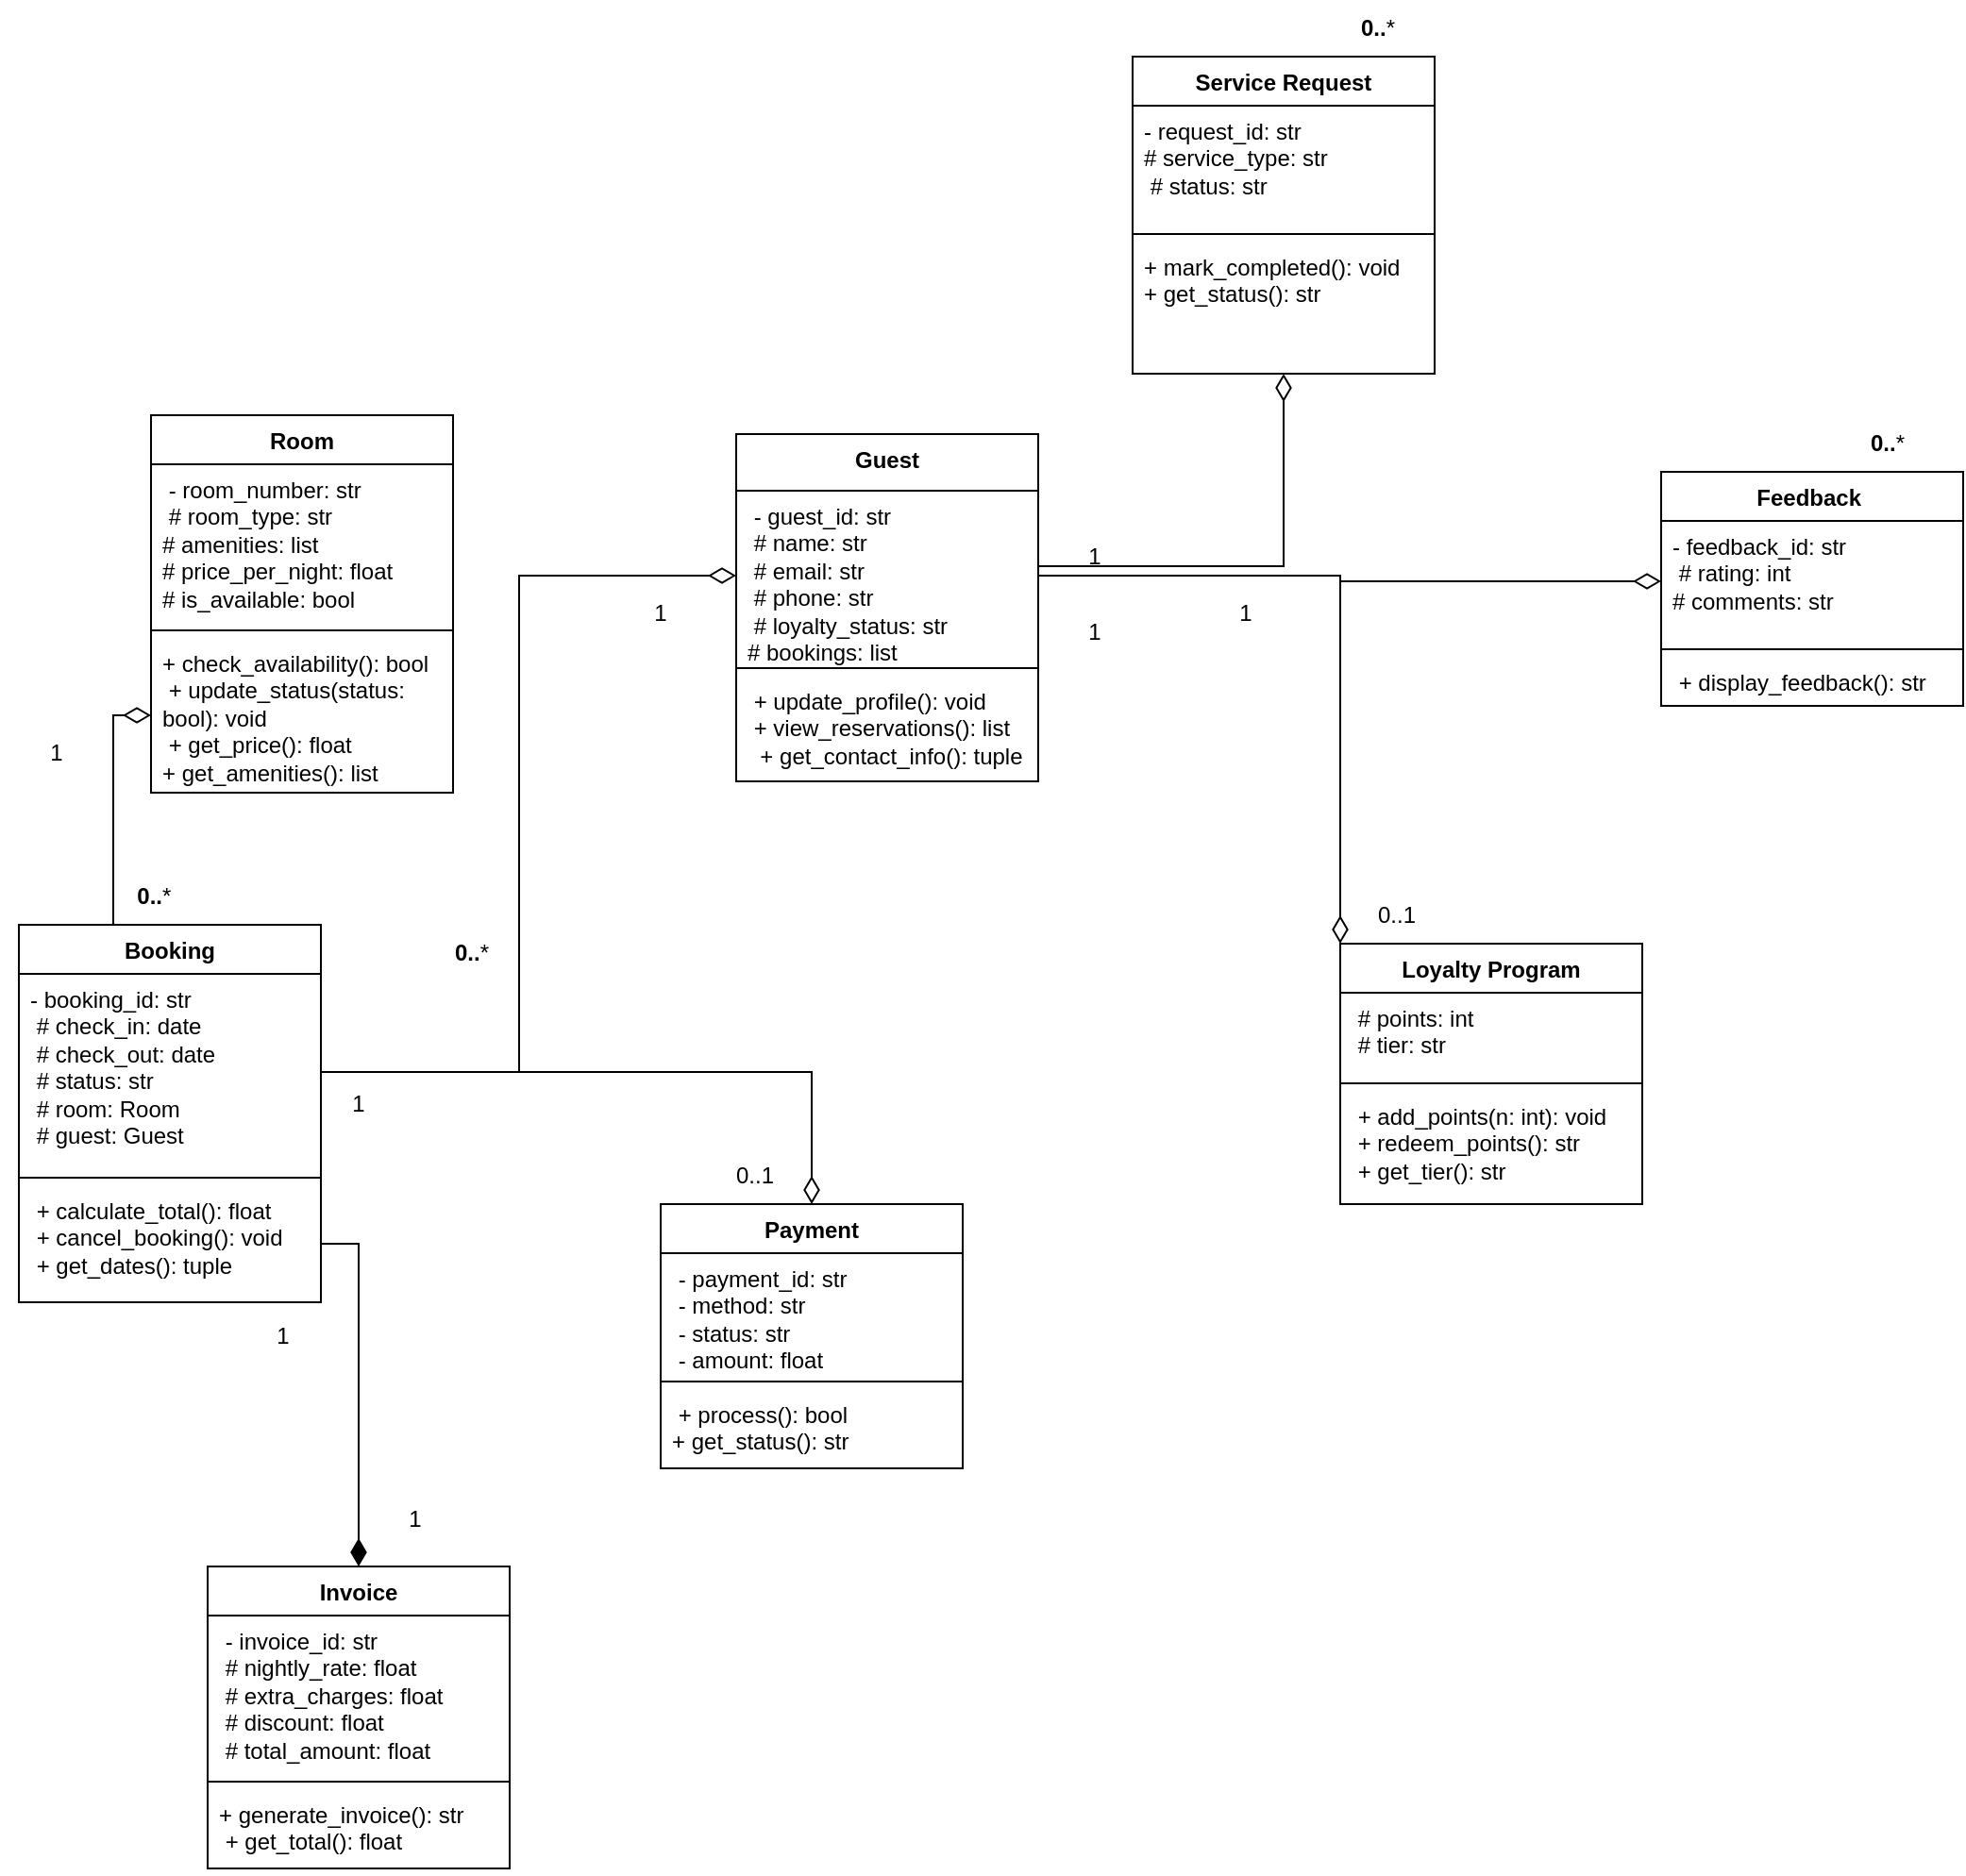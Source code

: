 <mxfile version="26.1.3">
  <diagram id="Pb49ewA7ls9mofBZ4oWD" name="Page-1">
    <mxGraphModel dx="3385" dy="1915" grid="1" gridSize="10" guides="1" tooltips="1" connect="1" arrows="1" fold="1" page="0" pageScale="1" pageWidth="827" pageHeight="1169" math="0" shadow="0">
      <root>
        <mxCell id="0" />
        <mxCell id="1" parent="0" />
        <mxCell id="H8B76nFZKknoou4o41kJ-1" value="Guest" style="swimlane;fontStyle=1;align=center;verticalAlign=top;childLayout=stackLayout;horizontal=1;startSize=30;horizontalStack=0;resizeParent=1;resizeParentMax=0;resizeLast=0;collapsible=1;marginBottom=0;whiteSpace=wrap;html=1;" vertex="1" parent="1">
          <mxGeometry x="-50" y="-410" width="160" height="184" as="geometry" />
        </mxCell>
        <mxCell id="H8B76nFZKknoou4o41kJ-2" value="&lt;div&gt;&amp;nbsp;- guest_id: str&amp;nbsp; &amp;nbsp; &amp;nbsp; &amp;nbsp; &amp;nbsp; &amp;nbsp; &amp;nbsp; &amp;nbsp;&lt;/div&gt;&lt;div&gt;&amp;nbsp;# name: str&amp;nbsp; &amp;nbsp; &amp;nbsp; &amp;nbsp; &amp;nbsp; &amp;nbsp; &amp;nbsp; &amp;nbsp; &amp;nbsp; &amp;nbsp;&lt;/div&gt;&lt;div&gt;&amp;nbsp;# email: str&amp;nbsp; &amp;nbsp; &amp;nbsp; &amp;nbsp; &amp;nbsp; &amp;nbsp; &amp;nbsp; &amp;nbsp; &amp;nbsp;&amp;nbsp;&lt;/div&gt;&lt;div&gt;&amp;nbsp;# phone: str&amp;nbsp; &amp;nbsp; &amp;nbsp; &amp;nbsp; &amp;nbsp; &amp;nbsp; &amp;nbsp; &amp;nbsp; &amp;nbsp;&amp;nbsp;&lt;/div&gt;&lt;div&gt;&amp;nbsp;# loyalty_status: str&amp;nbsp; &amp;nbsp; &amp;nbsp; &amp;nbsp; &amp;nbsp;&lt;/div&gt;&lt;div&gt;# bookings: list&amp;nbsp;&lt;/div&gt;" style="text;strokeColor=none;fillColor=none;align=left;verticalAlign=top;spacingLeft=4;spacingRight=4;overflow=hidden;rotatable=0;points=[[0,0.5],[1,0.5]];portConstraint=eastwest;whiteSpace=wrap;html=1;" vertex="1" parent="H8B76nFZKknoou4o41kJ-1">
          <mxGeometry y="30" width="160" height="90" as="geometry" />
        </mxCell>
        <mxCell id="H8B76nFZKknoou4o41kJ-3" value="" style="line;strokeWidth=1;fillColor=none;align=left;verticalAlign=middle;spacingTop=-1;spacingLeft=3;spacingRight=3;rotatable=0;labelPosition=right;points=[];portConstraint=eastwest;strokeColor=inherit;" vertex="1" parent="H8B76nFZKknoou4o41kJ-1">
          <mxGeometry y="120" width="160" height="8" as="geometry" />
        </mxCell>
        <mxCell id="H8B76nFZKknoou4o41kJ-4" value="&lt;div&gt;&amp;nbsp;+ update_profile(): void&amp;nbsp; &amp;nbsp; &amp;nbsp;&amp;nbsp;&lt;/div&gt;&lt;div&gt;&amp;nbsp;+ view_reservations(): list&amp;nbsp; &amp;nbsp;&lt;span style=&quot;background-color: transparent; color: light-dark(rgb(0, 0, 0), rgb(255, 255, 255));&quot;&gt;&amp;nbsp;+ get_contact_info(): tuple&lt;/span&gt;&lt;/div&gt;" style="text;strokeColor=none;fillColor=none;align=left;verticalAlign=top;spacingLeft=4;spacingRight=4;overflow=hidden;rotatable=0;points=[[0,0.5],[1,0.5]];portConstraint=eastwest;whiteSpace=wrap;html=1;" vertex="1" parent="H8B76nFZKknoou4o41kJ-1">
          <mxGeometry y="128" width="160" height="56" as="geometry" />
        </mxCell>
        <mxCell id="H8B76nFZKknoou4o41kJ-5" value="Feedback&amp;nbsp;" style="swimlane;fontStyle=1;align=center;verticalAlign=top;childLayout=stackLayout;horizontal=1;startSize=26;horizontalStack=0;resizeParent=1;resizeParentMax=0;resizeLast=0;collapsible=1;marginBottom=0;whiteSpace=wrap;html=1;" vertex="1" parent="1">
          <mxGeometry x="440" y="-390" width="160" height="124" as="geometry" />
        </mxCell>
        <mxCell id="H8B76nFZKknoou4o41kJ-6" value="&lt;div&gt;- feedback_id: str&amp;nbsp; &amp;nbsp; &amp;nbsp; &amp;nbsp; &amp;nbsp; &amp;nbsp; &amp;nbsp; &amp;nbsp; &amp;nbsp;&lt;/div&gt;&lt;div&gt;&amp;nbsp;# rating: int&amp;nbsp; &amp;nbsp; &amp;nbsp; &amp;nbsp; &amp;nbsp; &amp;nbsp; &amp;nbsp; &amp;nbsp; &amp;nbsp; &amp;nbsp; &amp;nbsp;&amp;nbsp;&lt;/div&gt;&lt;div&gt;# comments: str&amp;nbsp; &amp;nbsp; &amp;nbsp; &amp;nbsp; &amp;nbsp; &amp;nbsp; &amp;nbsp; &amp;nbsp; &amp;nbsp; &amp;nbsp;&amp;nbsp;&lt;/div&gt;" style="text;strokeColor=none;fillColor=none;align=left;verticalAlign=top;spacingLeft=4;spacingRight=4;overflow=hidden;rotatable=0;points=[[0,0.5],[1,0.5]];portConstraint=eastwest;whiteSpace=wrap;html=1;" vertex="1" parent="H8B76nFZKknoou4o41kJ-5">
          <mxGeometry y="26" width="160" height="64" as="geometry" />
        </mxCell>
        <mxCell id="H8B76nFZKknoou4o41kJ-7" value="" style="line;strokeWidth=1;fillColor=none;align=left;verticalAlign=middle;spacingTop=-1;spacingLeft=3;spacingRight=3;rotatable=0;labelPosition=right;points=[];portConstraint=eastwest;strokeColor=inherit;" vertex="1" parent="H8B76nFZKknoou4o41kJ-5">
          <mxGeometry y="90" width="160" height="8" as="geometry" />
        </mxCell>
        <mxCell id="H8B76nFZKknoou4o41kJ-8" value="&amp;nbsp;+ display_feedback(): str&amp;nbsp; &amp;nbsp;" style="text;strokeColor=none;fillColor=none;align=left;verticalAlign=top;spacingLeft=4;spacingRight=4;overflow=hidden;rotatable=0;points=[[0,0.5],[1,0.5]];portConstraint=eastwest;whiteSpace=wrap;html=1;" vertex="1" parent="H8B76nFZKknoou4o41kJ-5">
          <mxGeometry y="98" width="160" height="26" as="geometry" />
        </mxCell>
        <mxCell id="H8B76nFZKknoou4o41kJ-9" value="Service Request" style="swimlane;fontStyle=1;align=center;verticalAlign=top;childLayout=stackLayout;horizontal=1;startSize=26;horizontalStack=0;resizeParent=1;resizeParentMax=0;resizeLast=0;collapsible=1;marginBottom=0;whiteSpace=wrap;html=1;" vertex="1" parent="1">
          <mxGeometry x="160" y="-610" width="160" height="168" as="geometry" />
        </mxCell>
        <mxCell id="H8B76nFZKknoou4o41kJ-10" value="&lt;div&gt;- request_id: str&amp;nbsp; &amp;nbsp; &amp;nbsp; &amp;nbsp; &amp;nbsp; &amp;nbsp; &amp;nbsp; &amp;nbsp; &amp;nbsp;&amp;nbsp;&lt;/div&gt;&lt;div&gt;# service_type: str&amp;nbsp; &amp;nbsp; &amp;nbsp; &amp;nbsp; &amp;nbsp; &amp;nbsp; &amp;nbsp; &amp;nbsp; &lt;span style=&quot;background-color: transparent; color: light-dark(rgb(0, 0, 0), rgb(255, 255, 255));&quot;&gt;&amp;nbsp;# status: str&amp;nbsp;&amp;nbsp;&lt;/span&gt;&lt;/div&gt;" style="text;strokeColor=none;fillColor=none;align=left;verticalAlign=top;spacingLeft=4;spacingRight=4;overflow=hidden;rotatable=0;points=[[0,0.5],[1,0.5]];portConstraint=eastwest;whiteSpace=wrap;html=1;" vertex="1" parent="H8B76nFZKknoou4o41kJ-9">
          <mxGeometry y="26" width="160" height="64" as="geometry" />
        </mxCell>
        <mxCell id="H8B76nFZKknoou4o41kJ-11" value="" style="line;strokeWidth=1;fillColor=none;align=left;verticalAlign=middle;spacingTop=-1;spacingLeft=3;spacingRight=3;rotatable=0;labelPosition=right;points=[];portConstraint=eastwest;strokeColor=inherit;" vertex="1" parent="H8B76nFZKknoou4o41kJ-9">
          <mxGeometry y="90" width="160" height="8" as="geometry" />
        </mxCell>
        <mxCell id="H8B76nFZKknoou4o41kJ-12" value="&lt;div&gt;+ mark_completed(): void&amp;nbsp;&amp;nbsp;&lt;/div&gt;&lt;div&gt;&lt;span style=&quot;background-color: transparent; color: light-dark(rgb(0, 0, 0), rgb(255, 255, 255));&quot;&gt;+ get_status(): str&amp;nbsp;&lt;/span&gt;&lt;/div&gt;" style="text;strokeColor=none;fillColor=none;align=left;verticalAlign=top;spacingLeft=4;spacingRight=4;overflow=hidden;rotatable=0;points=[[0,0.5],[1,0.5]];portConstraint=eastwest;whiteSpace=wrap;html=1;" vertex="1" parent="H8B76nFZKknoou4o41kJ-9">
          <mxGeometry y="98" width="160" height="70" as="geometry" />
        </mxCell>
        <mxCell id="H8B76nFZKknoou4o41kJ-13" value="Payment" style="swimlane;fontStyle=1;align=center;verticalAlign=top;childLayout=stackLayout;horizontal=1;startSize=26;horizontalStack=0;resizeParent=1;resizeParentMax=0;resizeLast=0;collapsible=1;marginBottom=0;whiteSpace=wrap;html=1;" vertex="1" parent="1">
          <mxGeometry x="-90" y="-2" width="160" height="140" as="geometry" />
        </mxCell>
        <mxCell id="H8B76nFZKknoou4o41kJ-14" value="&lt;div&gt;&amp;nbsp;- payment_id: str&amp;nbsp; &amp;nbsp; &amp;nbsp; &amp;nbsp; &amp;nbsp; &amp;nbsp; &amp;nbsp;&lt;/div&gt;&lt;div&gt;&amp;nbsp;- method: str&amp;nbsp; &amp;nbsp; &amp;nbsp; &amp;nbsp; &amp;nbsp; &amp;nbsp; &amp;nbsp; &amp;nbsp; &amp;nbsp;&lt;/div&gt;&lt;div&gt;&amp;nbsp;- status: str&amp;nbsp; &amp;nbsp; &amp;nbsp; &amp;nbsp; &amp;nbsp; &amp;nbsp; &amp;nbsp; &amp;nbsp; &amp;nbsp;&lt;/div&gt;&lt;div&gt;&amp;nbsp;- amount: float&lt;/div&gt;" style="text;strokeColor=none;fillColor=none;align=left;verticalAlign=top;spacingLeft=4;spacingRight=4;overflow=hidden;rotatable=0;points=[[0,0.5],[1,0.5]];portConstraint=eastwest;whiteSpace=wrap;html=1;" vertex="1" parent="H8B76nFZKknoou4o41kJ-13">
          <mxGeometry y="26" width="160" height="64" as="geometry" />
        </mxCell>
        <mxCell id="H8B76nFZKknoou4o41kJ-15" value="" style="line;strokeWidth=1;fillColor=none;align=left;verticalAlign=middle;spacingTop=-1;spacingLeft=3;spacingRight=3;rotatable=0;labelPosition=right;points=[];portConstraint=eastwest;strokeColor=inherit;" vertex="1" parent="H8B76nFZKknoou4o41kJ-13">
          <mxGeometry y="90" width="160" height="8" as="geometry" />
        </mxCell>
        <mxCell id="H8B76nFZKknoou4o41kJ-16" value="&lt;div&gt;&amp;nbsp;+ process(): bool&amp;nbsp; &amp;nbsp; &amp;nbsp; &amp;nbsp; &amp;nbsp; &amp;nbsp; &amp;nbsp;&lt;/div&gt;&lt;div&gt;+ get_status(): str&amp;nbsp; &amp;nbsp;&lt;/div&gt;" style="text;strokeColor=none;fillColor=none;align=left;verticalAlign=top;spacingLeft=4;spacingRight=4;overflow=hidden;rotatable=0;points=[[0,0.5],[1,0.5]];portConstraint=eastwest;whiteSpace=wrap;html=1;" vertex="1" parent="H8B76nFZKknoou4o41kJ-13">
          <mxGeometry y="98" width="160" height="42" as="geometry" />
        </mxCell>
        <mxCell id="H8B76nFZKknoou4o41kJ-17" value="Invoice" style="swimlane;fontStyle=1;align=center;verticalAlign=top;childLayout=stackLayout;horizontal=1;startSize=26;horizontalStack=0;resizeParent=1;resizeParentMax=0;resizeLast=0;collapsible=1;marginBottom=0;whiteSpace=wrap;html=1;" vertex="1" parent="1">
          <mxGeometry x="-330" y="190" width="160" height="160" as="geometry" />
        </mxCell>
        <mxCell id="H8B76nFZKknoou4o41kJ-18" value="&lt;div&gt;&amp;nbsp;- invoice_id: str&amp;nbsp; &amp;nbsp; &amp;nbsp; &amp;nbsp; &amp;nbsp; &amp;nbsp; &amp;nbsp;&lt;/div&gt;&lt;div&gt;&amp;nbsp;# nightly_rate: float&amp;nbsp; &amp;nbsp; &amp;nbsp; &amp;nbsp; &amp;nbsp;&lt;/div&gt;&lt;div&gt;&amp;nbsp;# extra_charges: float&amp;nbsp; &amp;nbsp; &amp;nbsp; &amp;nbsp;&amp;nbsp;&lt;/div&gt;&lt;div&gt;&amp;nbsp;# discount: float&amp;nbsp; &amp;nbsp; &amp;nbsp; &amp;nbsp; &amp;nbsp; &amp;nbsp; &amp;nbsp;&lt;/div&gt;&lt;div&gt;&amp;nbsp;# total_amount: float&amp;nbsp;&lt;/div&gt;" style="text;strokeColor=none;fillColor=none;align=left;verticalAlign=top;spacingLeft=4;spacingRight=4;overflow=hidden;rotatable=0;points=[[0,0.5],[1,0.5]];portConstraint=eastwest;whiteSpace=wrap;html=1;" vertex="1" parent="H8B76nFZKknoou4o41kJ-17">
          <mxGeometry y="26" width="160" height="84" as="geometry" />
        </mxCell>
        <mxCell id="H8B76nFZKknoou4o41kJ-19" value="" style="line;strokeWidth=1;fillColor=none;align=left;verticalAlign=middle;spacingTop=-1;spacingLeft=3;spacingRight=3;rotatable=0;labelPosition=right;points=[];portConstraint=eastwest;strokeColor=inherit;" vertex="1" parent="H8B76nFZKknoou4o41kJ-17">
          <mxGeometry y="110" width="160" height="8" as="geometry" />
        </mxCell>
        <mxCell id="H8B76nFZKknoou4o41kJ-20" value="&lt;div&gt;+ generate_invoice(): str&amp;nbsp; &amp;nbsp; &amp;nbsp;&lt;/div&gt;&lt;div&gt;&amp;nbsp;+ get_total(): float&lt;/div&gt;" style="text;strokeColor=none;fillColor=none;align=left;verticalAlign=top;spacingLeft=4;spacingRight=4;overflow=hidden;rotatable=0;points=[[0,0.5],[1,0.5]];portConstraint=eastwest;whiteSpace=wrap;html=1;" vertex="1" parent="H8B76nFZKknoou4o41kJ-17">
          <mxGeometry y="118" width="160" height="42" as="geometry" />
        </mxCell>
        <mxCell id="H8B76nFZKknoou4o41kJ-35" value="" style="edgeStyle=orthogonalEdgeStyle;rounded=0;orthogonalLoop=1;jettySize=auto;html=1;endArrow=diamondThin;endFill=0;endSize=12;" edge="1" parent="1" source="H8B76nFZKknoou4o41kJ-21" target="H8B76nFZKknoou4o41kJ-28">
          <mxGeometry relative="1" as="geometry">
            <Array as="points">
              <mxPoint x="-380" y="-261" />
            </Array>
          </mxGeometry>
        </mxCell>
        <mxCell id="H8B76nFZKknoou4o41kJ-21" value="Booking" style="swimlane;fontStyle=1;align=center;verticalAlign=top;childLayout=stackLayout;horizontal=1;startSize=26;horizontalStack=0;resizeParent=1;resizeParentMax=0;resizeLast=0;collapsible=1;marginBottom=0;whiteSpace=wrap;html=1;" vertex="1" parent="1">
          <mxGeometry x="-430" y="-150" width="160" height="200" as="geometry" />
        </mxCell>
        <mxCell id="H8B76nFZKknoou4o41kJ-22" value="&lt;div&gt;- booking_id: str&amp;nbsp; &amp;nbsp; &amp;nbsp; &amp;nbsp; &amp;nbsp; &amp;nbsp; &amp;nbsp;&lt;/div&gt;&lt;div&gt;&amp;nbsp;# check_in: date&amp;nbsp; &amp;nbsp; &amp;nbsp; &amp;nbsp; &amp;nbsp; &amp;nbsp; &amp;nbsp;&amp;nbsp;&lt;/div&gt;&lt;div&gt;&amp;nbsp;# check_out: date&amp;nbsp; &amp;nbsp; &amp;nbsp; &amp;nbsp; &amp;nbsp; &amp;nbsp; &amp;nbsp;&lt;/div&gt;&lt;div&gt;&amp;nbsp;# status: str&amp;nbsp; &amp;nbsp; &amp;nbsp; &amp;nbsp; &amp;nbsp; &amp;nbsp; &amp;nbsp; &amp;nbsp; &amp;nbsp;&lt;/div&gt;&lt;div&gt;&amp;nbsp;# room: Room&amp;nbsp; &amp;nbsp; &amp;nbsp; &amp;nbsp; &amp;nbsp; &amp;nbsp; &amp;nbsp; &amp;nbsp; &amp;nbsp;&amp;nbsp;&lt;/div&gt;&lt;div&gt;&amp;nbsp;# guest: Guest&lt;/div&gt;" style="text;strokeColor=none;fillColor=none;align=left;verticalAlign=top;spacingLeft=4;spacingRight=4;overflow=hidden;rotatable=0;points=[[0,0.5],[1,0.5]];portConstraint=eastwest;whiteSpace=wrap;html=1;" vertex="1" parent="H8B76nFZKknoou4o41kJ-21">
          <mxGeometry y="26" width="160" height="104" as="geometry" />
        </mxCell>
        <mxCell id="H8B76nFZKknoou4o41kJ-23" value="" style="line;strokeWidth=1;fillColor=none;align=left;verticalAlign=middle;spacingTop=-1;spacingLeft=3;spacingRight=3;rotatable=0;labelPosition=right;points=[];portConstraint=eastwest;strokeColor=inherit;" vertex="1" parent="H8B76nFZKknoou4o41kJ-21">
          <mxGeometry y="130" width="160" height="8" as="geometry" />
        </mxCell>
        <mxCell id="H8B76nFZKknoou4o41kJ-24" value="&lt;div&gt;&amp;nbsp;+ calculate_total(): float&amp;nbsp; &amp;nbsp;&amp;nbsp;&lt;/div&gt;&lt;div&gt;&amp;nbsp;+ cancel_booking(): void&amp;nbsp; &amp;nbsp;&lt;/div&gt;&lt;div&gt;&amp;nbsp;+ get_dates(): tuple&amp;nbsp; &amp;nbsp; &amp;nbsp;&lt;/div&gt;" style="text;strokeColor=none;fillColor=none;align=left;verticalAlign=top;spacingLeft=4;spacingRight=4;overflow=hidden;rotatable=0;points=[[0,0.5],[1,0.5]];portConstraint=eastwest;whiteSpace=wrap;html=1;" vertex="1" parent="H8B76nFZKknoou4o41kJ-21">
          <mxGeometry y="138" width="160" height="62" as="geometry" />
        </mxCell>
        <mxCell id="H8B76nFZKknoou4o41kJ-25" value="Room" style="swimlane;fontStyle=1;align=center;verticalAlign=top;childLayout=stackLayout;horizontal=1;startSize=26;horizontalStack=0;resizeParent=1;resizeParentMax=0;resizeLast=0;collapsible=1;marginBottom=0;whiteSpace=wrap;html=1;" vertex="1" parent="1">
          <mxGeometry x="-360" y="-420" width="160" height="200" as="geometry" />
        </mxCell>
        <mxCell id="H8B76nFZKknoou4o41kJ-26" value="&amp;nbsp;- room_number: str&amp;nbsp;&amp;nbsp;&lt;div&gt;&amp;nbsp;# room_type: str&lt;/div&gt;&lt;div&gt;# amenities: list&amp;nbsp;&amp;nbsp;&lt;/div&gt;&lt;div&gt;# price_per_night: float&amp;nbsp;&lt;/div&gt;&lt;div&gt;# is_available: bool&amp;nbsp;&amp;nbsp;&amp;nbsp;&lt;/div&gt;&lt;div&gt;&amp;nbsp;&lt;div&gt;&lt;br&gt;&lt;/div&gt;&lt;/div&gt;" style="text;strokeColor=none;fillColor=none;align=left;verticalAlign=top;spacingLeft=4;spacingRight=4;overflow=hidden;rotatable=0;points=[[0,0.5],[1,0.5]];portConstraint=eastwest;whiteSpace=wrap;html=1;" vertex="1" parent="H8B76nFZKknoou4o41kJ-25">
          <mxGeometry y="26" width="160" height="84" as="geometry" />
        </mxCell>
        <mxCell id="H8B76nFZKknoou4o41kJ-27" value="" style="line;strokeWidth=1;fillColor=none;align=left;verticalAlign=middle;spacingTop=-1;spacingLeft=3;spacingRight=3;rotatable=0;labelPosition=right;points=[];portConstraint=eastwest;strokeColor=inherit;" vertex="1" parent="H8B76nFZKknoou4o41kJ-25">
          <mxGeometry y="110" width="160" height="8" as="geometry" />
        </mxCell>
        <mxCell id="H8B76nFZKknoou4o41kJ-28" value="&lt;div&gt;+ check_availability(): bool&amp;nbsp;&lt;/div&gt;&lt;div&gt;&amp;nbsp;+ update_status(status: bool): void&amp;nbsp;&lt;/div&gt;&lt;div&gt;&amp;nbsp;+ get_price(): float&amp;nbsp; &amp;nbsp; &amp;nbsp; &amp;nbsp; &amp;nbsp;&lt;/div&gt;&lt;div&gt;+ get_amenities(): list&amp;nbsp;&amp;nbsp;&lt;/div&gt;" style="text;strokeColor=none;fillColor=none;align=left;verticalAlign=top;spacingLeft=4;spacingRight=4;overflow=hidden;rotatable=0;points=[[0,0.5],[1,0.5]];portConstraint=eastwest;whiteSpace=wrap;html=1;" vertex="1" parent="H8B76nFZKknoou4o41kJ-25">
          <mxGeometry y="118" width="160" height="82" as="geometry" />
        </mxCell>
        <mxCell id="H8B76nFZKknoou4o41kJ-30" value="Loyalty Program" style="swimlane;fontStyle=1;align=center;verticalAlign=top;childLayout=stackLayout;horizontal=1;startSize=26;horizontalStack=0;resizeParent=1;resizeParentMax=0;resizeLast=0;collapsible=1;marginBottom=0;whiteSpace=wrap;html=1;" vertex="1" parent="1">
          <mxGeometry x="270" y="-140" width="160" height="138" as="geometry" />
        </mxCell>
        <mxCell id="H8B76nFZKknoou4o41kJ-31" value="&lt;div&gt;&amp;nbsp;# points: int&amp;nbsp; &amp;nbsp; &amp;nbsp; &amp;nbsp; &amp;nbsp; &amp;nbsp; &amp;nbsp; &amp;nbsp; &amp;nbsp; &amp;nbsp; &amp;nbsp;&lt;/div&gt;&lt;div&gt;&amp;nbsp;# tier: str&amp;nbsp; &amp;nbsp; &amp;nbsp;&amp;nbsp;&lt;/div&gt;" style="text;strokeColor=none;fillColor=none;align=left;verticalAlign=top;spacingLeft=4;spacingRight=4;overflow=hidden;rotatable=0;points=[[0,0.5],[1,0.5]];portConstraint=eastwest;whiteSpace=wrap;html=1;" vertex="1" parent="H8B76nFZKknoou4o41kJ-30">
          <mxGeometry y="26" width="160" height="44" as="geometry" />
        </mxCell>
        <mxCell id="H8B76nFZKknoou4o41kJ-32" value="" style="line;strokeWidth=1;fillColor=none;align=left;verticalAlign=middle;spacingTop=-1;spacingLeft=3;spacingRight=3;rotatable=0;labelPosition=right;points=[];portConstraint=eastwest;strokeColor=inherit;" vertex="1" parent="H8B76nFZKknoou4o41kJ-30">
          <mxGeometry y="70" width="160" height="8" as="geometry" />
        </mxCell>
        <mxCell id="H8B76nFZKknoou4o41kJ-33" value="&lt;div&gt;&amp;nbsp;+ add_points(n: int): void&amp;nbsp; &amp;nbsp;&amp;nbsp;&lt;/div&gt;&lt;div&gt;&amp;nbsp;+ redeem_points(): str&amp;nbsp; &amp;nbsp; &amp;nbsp; &amp;nbsp;&amp;nbsp;&lt;/div&gt;&lt;div&gt;&amp;nbsp;+ get_tier(): str&amp;nbsp; &amp;nbsp; &amp;nbsp; &amp;nbsp;&amp;nbsp;&lt;/div&gt;" style="text;strokeColor=none;fillColor=none;align=left;verticalAlign=top;spacingLeft=4;spacingRight=4;overflow=hidden;rotatable=0;points=[[0,0.5],[1,0.5]];portConstraint=eastwest;whiteSpace=wrap;html=1;" vertex="1" parent="H8B76nFZKknoou4o41kJ-30">
          <mxGeometry y="78" width="160" height="60" as="geometry" />
        </mxCell>
        <mxCell id="H8B76nFZKknoou4o41kJ-39" style="edgeStyle=orthogonalEdgeStyle;rounded=0;orthogonalLoop=1;jettySize=auto;html=1;exitX=1;exitY=0.5;exitDx=0;exitDy=0;entryX=0;entryY=0.5;entryDx=0;entryDy=0;endArrow=diamondThin;endFill=0;endSize=12;" edge="1" parent="1" source="H8B76nFZKknoou4o41kJ-22" target="H8B76nFZKknoou4o41kJ-2">
          <mxGeometry relative="1" as="geometry" />
        </mxCell>
        <mxCell id="H8B76nFZKknoou4o41kJ-40" style="edgeStyle=orthogonalEdgeStyle;rounded=0;orthogonalLoop=1;jettySize=auto;html=1;exitX=1;exitY=0.5;exitDx=0;exitDy=0;entryX=0.5;entryY=0;entryDx=0;entryDy=0;endArrow=diamondThin;endFill=1;endSize=12;" edge="1" parent="1" source="H8B76nFZKknoou4o41kJ-24" target="H8B76nFZKknoou4o41kJ-17">
          <mxGeometry relative="1" as="geometry" />
        </mxCell>
        <mxCell id="H8B76nFZKknoou4o41kJ-41" style="edgeStyle=orthogonalEdgeStyle;rounded=0;orthogonalLoop=1;jettySize=auto;html=1;entryX=0.5;entryY=0;entryDx=0;entryDy=0;endArrow=diamondThin;endFill=0;endSize=12;" edge="1" parent="1" source="H8B76nFZKknoou4o41kJ-22" target="H8B76nFZKknoou4o41kJ-13">
          <mxGeometry relative="1" as="geometry" />
        </mxCell>
        <mxCell id="H8B76nFZKknoou4o41kJ-42" style="edgeStyle=orthogonalEdgeStyle;rounded=0;orthogonalLoop=1;jettySize=auto;html=1;exitX=1;exitY=0.5;exitDx=0;exitDy=0;entryX=0;entryY=0;entryDx=0;entryDy=0;endArrow=diamondThin;endFill=0;endSize=12;" edge="1" parent="1" source="H8B76nFZKknoou4o41kJ-2" target="H8B76nFZKknoou4o41kJ-30">
          <mxGeometry relative="1" as="geometry" />
        </mxCell>
        <mxCell id="H8B76nFZKknoou4o41kJ-43" style="edgeStyle=orthogonalEdgeStyle;rounded=0;orthogonalLoop=1;jettySize=auto;html=1;exitX=1;exitY=0.5;exitDx=0;exitDy=0;entryX=0.5;entryY=1;entryDx=0;entryDy=0;endSize=12;endArrow=diamondThin;endFill=0;" edge="1" parent="1" source="H8B76nFZKknoou4o41kJ-2" target="H8B76nFZKknoou4o41kJ-9">
          <mxGeometry relative="1" as="geometry">
            <Array as="points">
              <mxPoint x="110" y="-340" />
              <mxPoint x="240" y="-340" />
            </Array>
          </mxGeometry>
        </mxCell>
        <mxCell id="H8B76nFZKknoou4o41kJ-44" style="edgeStyle=orthogonalEdgeStyle;rounded=0;orthogonalLoop=1;jettySize=auto;html=1;exitX=1;exitY=0.5;exitDx=0;exitDy=0;endArrow=diamondThin;endFill=0;endSize=12;" edge="1" parent="1" source="H8B76nFZKknoou4o41kJ-2" target="H8B76nFZKknoou4o41kJ-6">
          <mxGeometry relative="1" as="geometry" />
        </mxCell>
        <mxCell id="H8B76nFZKknoou4o41kJ-46" value="1" style="text;html=1;align=center;verticalAlign=middle;whiteSpace=wrap;rounded=0;" vertex="1" parent="1">
          <mxGeometry x="-170" y="-330" width="160" height="30" as="geometry" />
        </mxCell>
        <mxCell id="H8B76nFZKknoou4o41kJ-47" value="&lt;strong data-end=&quot;519&quot; data-start=&quot;508&quot;&gt;0..&lt;/strong&gt;*" style="text;html=1;align=center;verticalAlign=middle;whiteSpace=wrap;rounded=0;" vertex="1" parent="1">
          <mxGeometry x="-220" y="-150" width="60" height="30" as="geometry" />
        </mxCell>
        <mxCell id="H8B76nFZKknoou4o41kJ-48" value="1" style="text;html=1;align=center;verticalAlign=middle;whiteSpace=wrap;rounded=0;" vertex="1" parent="1">
          <mxGeometry x="-440" y="-256" width="60" height="30" as="geometry" />
        </mxCell>
        <mxCell id="H8B76nFZKknoou4o41kJ-49" value="&lt;strong data-end=&quot;665&quot; data-start=&quot;654&quot;&gt;&amp;nbsp;0..&lt;/strong&gt;*" style="text;html=1;align=center;verticalAlign=middle;whiteSpace=wrap;rounded=0;" vertex="1" parent="1">
          <mxGeometry x="-390" y="-180" width="60" height="30" as="geometry" />
        </mxCell>
        <mxCell id="H8B76nFZKknoou4o41kJ-50" value="1" style="text;html=1;align=center;verticalAlign=middle;whiteSpace=wrap;rounded=0;" vertex="1" parent="1">
          <mxGeometry x="-320" y="53" width="60" height="30" as="geometry" />
        </mxCell>
        <mxCell id="H8B76nFZKknoou4o41kJ-52" value="1" style="text;html=1;align=center;verticalAlign=middle;whiteSpace=wrap;rounded=0;" vertex="1" parent="1">
          <mxGeometry x="-250" y="150" width="60" height="30" as="geometry" />
        </mxCell>
        <mxCell id="H8B76nFZKknoou4o41kJ-53" value="1" style="text;html=1;align=center;verticalAlign=middle;whiteSpace=wrap;rounded=0;" vertex="1" parent="1">
          <mxGeometry x="-280" y="-70" width="60" height="30" as="geometry" />
        </mxCell>
        <mxCell id="H8B76nFZKknoou4o41kJ-54" value="0..1" style="text;html=1;align=center;verticalAlign=middle;whiteSpace=wrap;rounded=0;" vertex="1" parent="1">
          <mxGeometry x="-70" y="-32" width="60" height="30" as="geometry" />
        </mxCell>
        <mxCell id="H8B76nFZKknoou4o41kJ-55" value="1" style="text;html=1;align=center;verticalAlign=middle;whiteSpace=wrap;rounded=0;" vertex="1" parent="1">
          <mxGeometry x="110" y="-320" width="60" height="30" as="geometry" />
        </mxCell>
        <mxCell id="H8B76nFZKknoou4o41kJ-58" value="0..1" style="text;html=1;align=center;verticalAlign=middle;whiteSpace=wrap;rounded=0;" vertex="1" parent="1">
          <mxGeometry x="270" y="-170" width="60" height="30" as="geometry" />
        </mxCell>
        <mxCell id="H8B76nFZKknoou4o41kJ-59" value="1" style="text;html=1;align=center;verticalAlign=middle;whiteSpace=wrap;rounded=0;" vertex="1" parent="1">
          <mxGeometry x="110" y="-360" width="60" height="30" as="geometry" />
        </mxCell>
        <mxCell id="H8B76nFZKknoou4o41kJ-62" value="&lt;strong data-end=&quot;1268&quot; data-start=&quot;1257&quot;&gt;0..&lt;/strong&gt;*" style="text;html=1;align=center;verticalAlign=middle;whiteSpace=wrap;rounded=0;" vertex="1" parent="1">
          <mxGeometry x="260" y="-640" width="60" height="30" as="geometry" />
        </mxCell>
        <mxCell id="H8B76nFZKknoou4o41kJ-63" value="&lt;strong data-end=&quot;1413&quot; data-start=&quot;1402&quot;&gt;0..&lt;/strong&gt;*" style="text;html=1;align=center;verticalAlign=middle;whiteSpace=wrap;rounded=0;" vertex="1" parent="1">
          <mxGeometry x="530" y="-420" width="60" height="30" as="geometry" />
        </mxCell>
        <mxCell id="H8B76nFZKknoou4o41kJ-66" value="1 " style="text;html=1;align=center;verticalAlign=middle;whiteSpace=wrap;rounded=0;" vertex="1" parent="1">
          <mxGeometry x="190" y="-330" width="60" height="30" as="geometry" />
        </mxCell>
      </root>
    </mxGraphModel>
  </diagram>
</mxfile>
